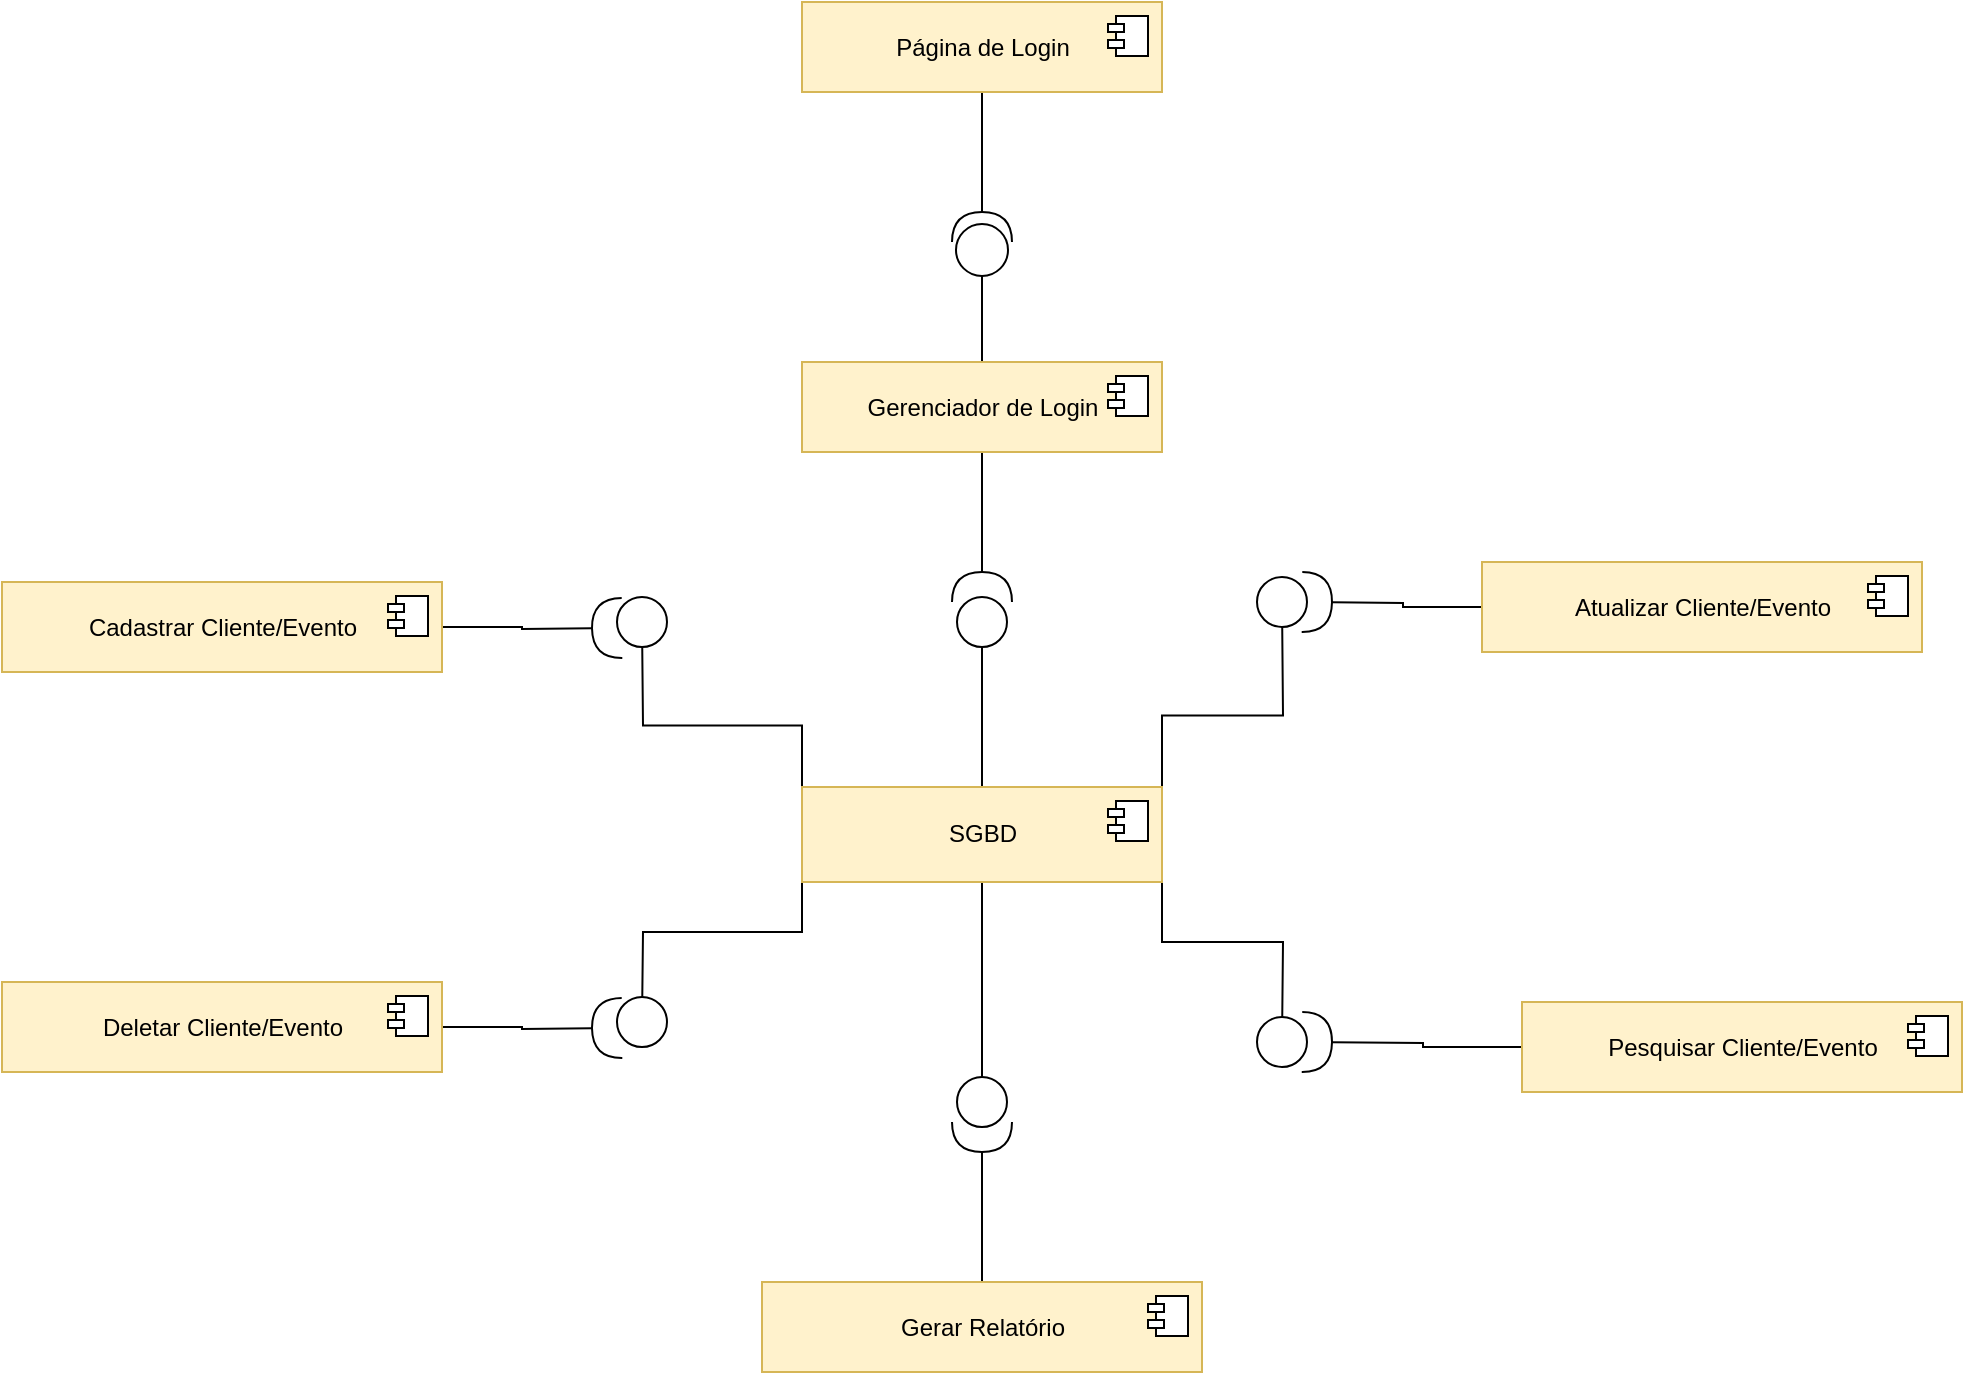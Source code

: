 <mxfile version="17.1.3" type="device"><diagram id="NqOJSUsrtixPWBbFnNDD" name="Page-1"><mxGraphModel dx="1684" dy="1389" grid="1" gridSize="10" guides="1" tooltips="1" connect="1" arrows="1" fold="1" page="1" pageScale="1" pageWidth="827" pageHeight="1169" math="0" shadow="0"><root><mxCell id="0"/><mxCell id="1" parent="0"/><mxCell id="kIVoWJO5QsRD8CcvvGFk-33" style="edgeStyle=orthogonalEdgeStyle;rounded=0;orthogonalLoop=1;jettySize=auto;html=1;exitX=0.5;exitY=1;exitDx=0;exitDy=0;fontSize=20;endArrow=halfCircle;endFill=0;endSize=13;" parent="1" source="kIVoWJO5QsRD8CcvvGFk-3" edge="1"><mxGeometry relative="1" as="geometry"><mxPoint x="2090" y="160" as="targetPoint"/></mxGeometry></mxCell><mxCell id="kIVoWJO5QsRD8CcvvGFk-3" value="Página de Login" style="html=1;dropTarget=0;fillColor=#fff2cc;strokeColor=#d6b656;" parent="1" vertex="1"><mxGeometry x="2000" y="40" width="180" height="45" as="geometry"/></mxCell><mxCell id="kIVoWJO5QsRD8CcvvGFk-4" value="" style="shape=module;jettyWidth=8;jettyHeight=4;" parent="kIVoWJO5QsRD8CcvvGFk-3" vertex="1"><mxGeometry x="1" width="20" height="20" relative="1" as="geometry"><mxPoint x="-27" y="7" as="offset"/></mxGeometry></mxCell><mxCell id="kIVoWJO5QsRD8CcvvGFk-21" style="edgeStyle=orthogonalEdgeStyle;rounded=0;orthogonalLoop=1;jettySize=auto;html=1;exitX=0.5;exitY=0;exitDx=0;exitDy=0;fontSize=20;endArrow=oval;endFill=0;endSize=25;" parent="1" source="kIVoWJO5QsRD8CcvvGFk-5" edge="1"><mxGeometry relative="1" as="geometry"><mxPoint x="2090" y="350" as="targetPoint"/></mxGeometry></mxCell><mxCell id="kIVoWJO5QsRD8CcvvGFk-22" style="edgeStyle=orthogonalEdgeStyle;rounded=0;orthogonalLoop=1;jettySize=auto;html=1;exitX=1;exitY=0;exitDx=0;exitDy=0;fontSize=20;endArrow=oval;endFill=0;endSize=25;" parent="1" source="kIVoWJO5QsRD8CcvvGFk-5" edge="1"><mxGeometry relative="1" as="geometry"><mxPoint x="2240" y="340" as="targetPoint"/></mxGeometry></mxCell><mxCell id="kIVoWJO5QsRD8CcvvGFk-23" style="edgeStyle=orthogonalEdgeStyle;rounded=0;orthogonalLoop=1;jettySize=auto;html=1;exitX=1;exitY=1;exitDx=0;exitDy=0;fontSize=20;endArrow=oval;endFill=0;endSize=25;" parent="1" source="kIVoWJO5QsRD8CcvvGFk-5" edge="1"><mxGeometry relative="1" as="geometry"><mxPoint x="2240" y="560" as="targetPoint"/></mxGeometry></mxCell><mxCell id="kIVoWJO5QsRD8CcvvGFk-24" style="edgeStyle=orthogonalEdgeStyle;rounded=0;orthogonalLoop=1;jettySize=auto;html=1;exitX=0.5;exitY=1;exitDx=0;exitDy=0;fontSize=20;endArrow=oval;endFill=0;endSize=25;" parent="1" source="kIVoWJO5QsRD8CcvvGFk-5" edge="1"><mxGeometry relative="1" as="geometry"><mxPoint x="2090" y="590" as="targetPoint"/></mxGeometry></mxCell><mxCell id="kIVoWJO5QsRD8CcvvGFk-25" style="edgeStyle=orthogonalEdgeStyle;rounded=0;orthogonalLoop=1;jettySize=auto;html=1;exitX=0;exitY=1;exitDx=0;exitDy=0;fontSize=20;endArrow=oval;endFill=0;endSize=25;" parent="1" source="kIVoWJO5QsRD8CcvvGFk-5" edge="1"><mxGeometry relative="1" as="geometry"><mxPoint x="1920" y="550" as="targetPoint"/></mxGeometry></mxCell><mxCell id="kIVoWJO5QsRD8CcvvGFk-26" style="edgeStyle=orthogonalEdgeStyle;rounded=0;orthogonalLoop=1;jettySize=auto;html=1;exitX=0;exitY=0;exitDx=0;exitDy=0;fontSize=20;endArrow=oval;endFill=0;endSize=25;" parent="1" source="kIVoWJO5QsRD8CcvvGFk-5" edge="1"><mxGeometry relative="1" as="geometry"><mxPoint x="1920" y="350" as="targetPoint"/></mxGeometry></mxCell><mxCell id="kIVoWJO5QsRD8CcvvGFk-5" value="SGBD" style="html=1;dropTarget=0;fillColor=#fff2cc;strokeColor=#d6b656;" parent="1" vertex="1"><mxGeometry x="2000" y="432.5" width="180" height="47.5" as="geometry"/></mxCell><mxCell id="kIVoWJO5QsRD8CcvvGFk-6" value="" style="shape=module;jettyWidth=8;jettyHeight=4;" parent="kIVoWJO5QsRD8CcvvGFk-5" vertex="1"><mxGeometry x="1" width="20" height="20" relative="1" as="geometry"><mxPoint x="-27" y="7" as="offset"/></mxGeometry></mxCell><mxCell id="kIVoWJO5QsRD8CcvvGFk-32" style="edgeStyle=orthogonalEdgeStyle;rounded=0;orthogonalLoop=1;jettySize=auto;html=1;exitX=0.5;exitY=1;exitDx=0;exitDy=0;fontSize=20;endArrow=halfCircle;endFill=0;endSize=13;" parent="1" source="kIVoWJO5QsRD8CcvvGFk-9" edge="1"><mxGeometry relative="1" as="geometry"><mxPoint x="2090" y="340" as="targetPoint"/></mxGeometry></mxCell><mxCell id="kIVoWJO5QsRD8CcvvGFk-36" style="edgeStyle=orthogonalEdgeStyle;rounded=0;orthogonalLoop=1;jettySize=auto;html=1;exitX=0.5;exitY=0;exitDx=0;exitDy=0;fontSize=20;endArrow=circle;endFill=0;startSize=11;endSize=12;" parent="1" source="kIVoWJO5QsRD8CcvvGFk-9" edge="1"><mxGeometry relative="1" as="geometry"><mxPoint x="2090" y="150" as="targetPoint"/></mxGeometry></mxCell><mxCell id="kIVoWJO5QsRD8CcvvGFk-9" value="Gerenciador de Login" style="html=1;dropTarget=0;fillColor=#fff2cc;strokeColor=#d6b656;" parent="1" vertex="1"><mxGeometry x="2000" y="220" width="180" height="45" as="geometry"/></mxCell><mxCell id="kIVoWJO5QsRD8CcvvGFk-10" value="" style="shape=module;jettyWidth=8;jettyHeight=4;" parent="kIVoWJO5QsRD8CcvvGFk-9" vertex="1"><mxGeometry x="1" width="20" height="20" relative="1" as="geometry"><mxPoint x="-27" y="7" as="offset"/></mxGeometry></mxCell><mxCell id="kIVoWJO5QsRD8CcvvGFk-31" style="edgeStyle=orthogonalEdgeStyle;rounded=0;orthogonalLoop=1;jettySize=auto;html=1;exitX=1;exitY=0.5;exitDx=0;exitDy=0;fontSize=20;endArrow=halfCircle;endFill=0;endSize=13;" parent="1" source="kIVoWJO5QsRD8CcvvGFk-11" edge="1"><mxGeometry relative="1" as="geometry"><mxPoint x="1910" y="353" as="targetPoint"/></mxGeometry></mxCell><mxCell id="kIVoWJO5QsRD8CcvvGFk-11" value="Cadastrar Cliente/Evento" style="html=1;dropTarget=0;fillColor=#fff2cc;strokeColor=#d6b656;" parent="1" vertex="1"><mxGeometry x="1600" y="330" width="220" height="45" as="geometry"/></mxCell><mxCell id="kIVoWJO5QsRD8CcvvGFk-12" value="" style="shape=module;jettyWidth=8;jettyHeight=4;" parent="kIVoWJO5QsRD8CcvvGFk-11" vertex="1"><mxGeometry x="1" width="20" height="20" relative="1" as="geometry"><mxPoint x="-27" y="7" as="offset"/></mxGeometry></mxCell><mxCell id="kIVoWJO5QsRD8CcvvGFk-28" style="edgeStyle=orthogonalEdgeStyle;rounded=0;orthogonalLoop=1;jettySize=auto;html=1;exitX=0;exitY=0.5;exitDx=0;exitDy=0;fontSize=20;endArrow=halfCircle;endFill=0;endSize=13;" parent="1" source="kIVoWJO5QsRD8CcvvGFk-13" edge="1"><mxGeometry relative="1" as="geometry"><mxPoint x="2250" y="560" as="targetPoint"/></mxGeometry></mxCell><mxCell id="kIVoWJO5QsRD8CcvvGFk-13" value="Pesquisar Cliente/Evento" style="html=1;dropTarget=0;fillColor=#fff2cc;strokeColor=#d6b656;" parent="1" vertex="1"><mxGeometry x="2360" y="540" width="220" height="45" as="geometry"/></mxCell><mxCell id="kIVoWJO5QsRD8CcvvGFk-14" value="" style="shape=module;jettyWidth=8;jettyHeight=4;" parent="kIVoWJO5QsRD8CcvvGFk-13" vertex="1"><mxGeometry x="1" width="20" height="20" relative="1" as="geometry"><mxPoint x="-27" y="7" as="offset"/></mxGeometry></mxCell><mxCell id="kIVoWJO5QsRD8CcvvGFk-27" style="edgeStyle=orthogonalEdgeStyle;rounded=0;orthogonalLoop=1;jettySize=auto;html=1;exitX=0;exitY=0.5;exitDx=0;exitDy=0;fontSize=20;endArrow=halfCircle;endFill=0;endSize=13;" parent="1" source="kIVoWJO5QsRD8CcvvGFk-15" edge="1"><mxGeometry relative="1" as="geometry"><mxPoint x="2250" y="340" as="targetPoint"/></mxGeometry></mxCell><mxCell id="kIVoWJO5QsRD8CcvvGFk-15" value="Atualizar Cliente/Evento" style="html=1;dropTarget=0;fillColor=#fff2cc;strokeColor=#d6b656;" parent="1" vertex="1"><mxGeometry x="2340" y="320" width="220" height="45" as="geometry"/></mxCell><mxCell id="kIVoWJO5QsRD8CcvvGFk-16" value="" style="shape=module;jettyWidth=8;jettyHeight=4;" parent="kIVoWJO5QsRD8CcvvGFk-15" vertex="1"><mxGeometry x="1" width="20" height="20" relative="1" as="geometry"><mxPoint x="-27" y="7" as="offset"/></mxGeometry></mxCell><mxCell id="kIVoWJO5QsRD8CcvvGFk-30" style="edgeStyle=orthogonalEdgeStyle;rounded=0;orthogonalLoop=1;jettySize=auto;html=1;exitX=1;exitY=0.5;exitDx=0;exitDy=0;fontSize=20;endArrow=halfCircle;endFill=0;endSize=13;" parent="1" source="kIVoWJO5QsRD8CcvvGFk-17" edge="1"><mxGeometry relative="1" as="geometry"><mxPoint x="1910" y="553" as="targetPoint"/></mxGeometry></mxCell><mxCell id="kIVoWJO5QsRD8CcvvGFk-17" value="Deletar Cliente/Evento" style="html=1;dropTarget=0;fillColor=#fff2cc;strokeColor=#d6b656;" parent="1" vertex="1"><mxGeometry x="1600" y="530" width="220" height="45" as="geometry"/></mxCell><mxCell id="kIVoWJO5QsRD8CcvvGFk-18" value="" style="shape=module;jettyWidth=8;jettyHeight=4;" parent="kIVoWJO5QsRD8CcvvGFk-17" vertex="1"><mxGeometry x="1" width="20" height="20" relative="1" as="geometry"><mxPoint x="-27" y="7" as="offset"/></mxGeometry></mxCell><mxCell id="kIVoWJO5QsRD8CcvvGFk-29" style="edgeStyle=orthogonalEdgeStyle;rounded=0;orthogonalLoop=1;jettySize=auto;html=1;exitX=0.5;exitY=0;exitDx=0;exitDy=0;fontSize=20;endArrow=halfCircle;endFill=0;endSize=13;" parent="1" source="kIVoWJO5QsRD8CcvvGFk-19" edge="1"><mxGeometry relative="1" as="geometry"><mxPoint x="2090" y="600" as="targetPoint"/></mxGeometry></mxCell><mxCell id="kIVoWJO5QsRD8CcvvGFk-19" value="Gerar Relatório" style="html=1;dropTarget=0;fillColor=#fff2cc;strokeColor=#d6b656;" parent="1" vertex="1"><mxGeometry x="1980" y="680" width="220" height="45" as="geometry"/></mxCell><mxCell id="kIVoWJO5QsRD8CcvvGFk-20" value="" style="shape=module;jettyWidth=8;jettyHeight=4;" parent="kIVoWJO5QsRD8CcvvGFk-19" vertex="1"><mxGeometry x="1" width="20" height="20" relative="1" as="geometry"><mxPoint x="-27" y="7" as="offset"/></mxGeometry></mxCell></root></mxGraphModel></diagram></mxfile>